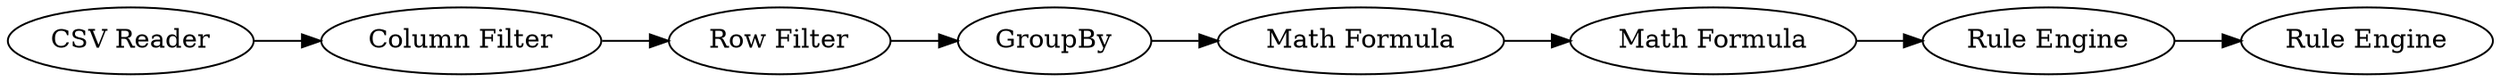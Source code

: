 digraph {
	7 -> 8
	4 -> 3
	3 -> 5
	5 -> 6
	1 -> 2
	6 -> 7
	2 -> 4
	5 [label="Math Formula"]
	1 [label="CSV Reader"]
	7 [label="Rule Engine"]
	4 [label="Row Filter"]
	6 [label="Math Formula"]
	8 [label="Rule Engine"]
	3 [label=GroupBy]
	2 [label="Column Filter"]
	rankdir=LR
}
